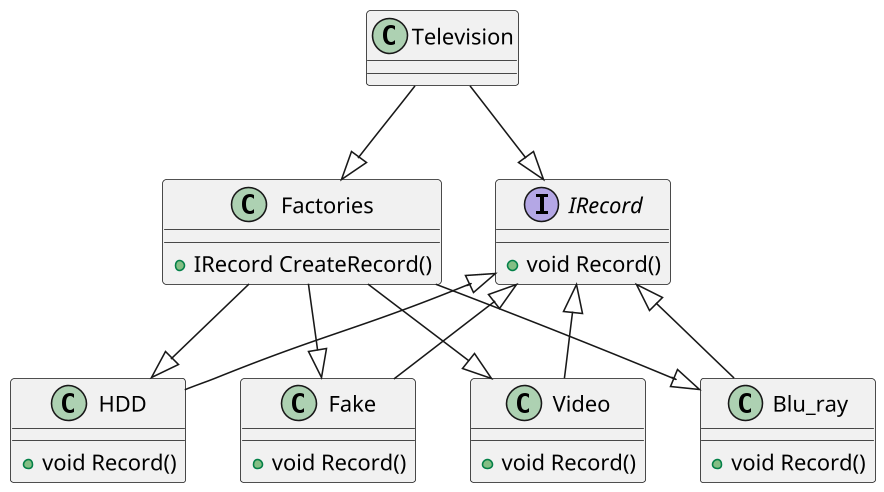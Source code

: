 @startuml
skinparam dpi 150

'テレビクラス
class Television {

}

'Factoriesクラス
class Factories {
	+IRecord CreateRecord()
}

'録画インターフェース
interface IRecord {
	+void Record()
}

'ビデオクラス
class Video {
	+void Record()
}

'ブルーレイクラス
class Blu_ray {
	+void Record()
}

'HDDクラス
class HDD {
	+void Record()
}

'Fakeクラス
class Fake {
	+void Record()
}



' クラス間の関係
Television --|> IRecord
Television --|> Factories
IRecord <|-- Video
IRecord <|-- Blu_ray
IRecord <|-- HDD
IRecord <|-- Fake
Factories --|> Video
Factories --|> Blu_ray
Factories --|> HDD
Factories --|> Fake
@enduml
